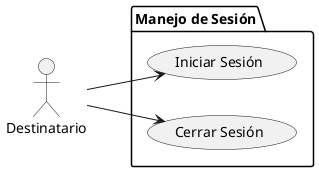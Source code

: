 @startuml EnvioDocumentos
left to right direction
actor "Destinatario" as Destinatario

package "Manejo de Sesión" {
    usecase "Iniciar Sesión" as MS1
    usecase "Cerrar Sesión" as MS2
}

Destinatario--> MS1
Destinatario--> MS2
@enduml
